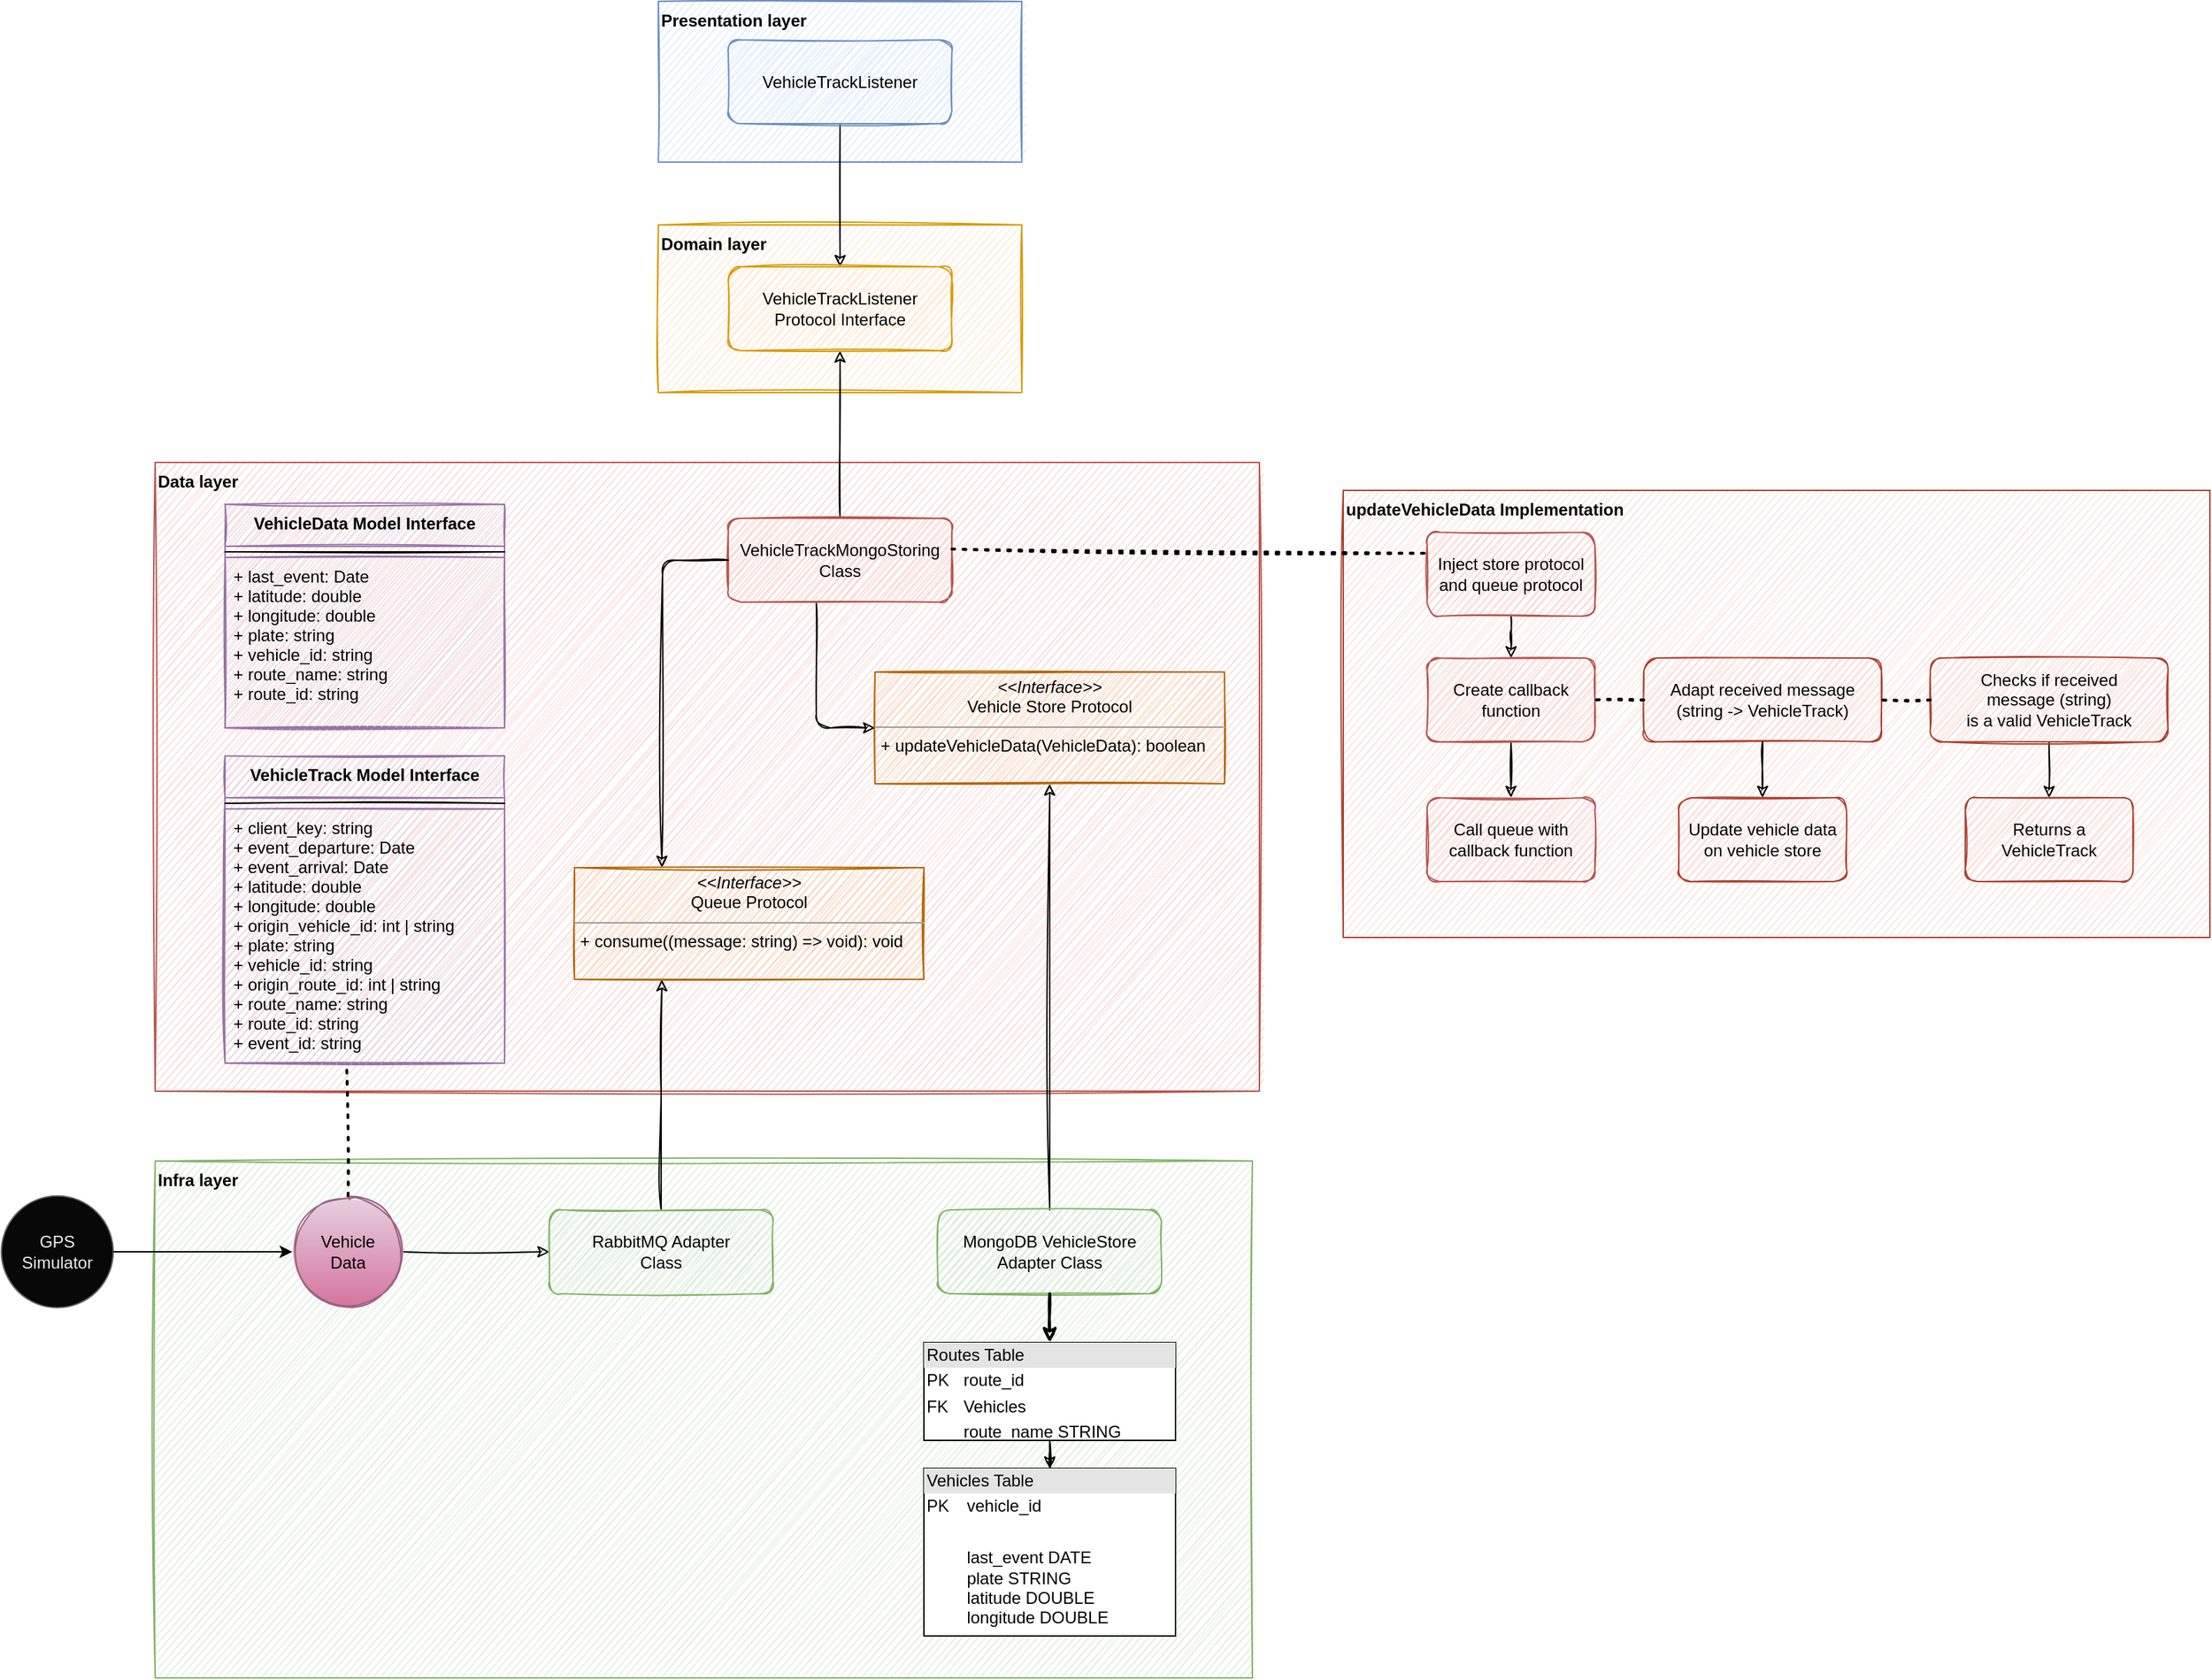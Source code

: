 <mxfile version="14.6.13" type="device"><diagram id="qqTgXX-lod0N1JQr6lEf" name="Page-1"><mxGraphModel dx="2444" dy="2011" grid="1" gridSize="10" guides="1" tooltips="1" connect="1" arrows="1" fold="1" page="1" pageScale="1" pageWidth="850" pageHeight="1100" math="0" shadow="0"><root><mxCell id="0"/><mxCell id="1" parent="0"/><mxCell id="cQD6-N8akfwKFiLABVhh-41" value="&lt;span style=&quot;color: rgb(8 , 8 , 8)&quot;&gt;updateVehicleData Implementation&lt;/span&gt;" style="rounded=0;whiteSpace=wrap;html=1;align=left;verticalAlign=top;sketch=1;fillColor=#fad9d5;strokeColor=#ae4132;fontStyle=1" vertex="1" parent="1"><mxGeometry x="810" y="340" width="620" height="320" as="geometry"/></mxCell><mxCell id="cQD6-N8akfwKFiLABVhh-24" value="Infra layer" style="rounded=0;whiteSpace=wrap;html=1;align=left;verticalAlign=top;sketch=1;fillColor=#d5e8d4;strokeColor=#82b366;fontStyle=1" vertex="1" parent="1"><mxGeometry x="-40" y="820" width="785" height="370" as="geometry"/></mxCell><mxCell id="cQD6-N8akfwKFiLABVhh-23" value="Presentation layer" style="rounded=0;whiteSpace=wrap;html=1;align=left;verticalAlign=top;sketch=1;fillColor=#dae8fc;strokeColor=#6c8ebf;fontStyle=1" vertex="1" parent="1"><mxGeometry x="320" y="-10" width="260" height="115" as="geometry"/></mxCell><mxCell id="cQD6-N8akfwKFiLABVhh-22" value="Domain layer" style="rounded=0;whiteSpace=wrap;html=1;align=left;verticalAlign=top;sketch=1;fillColor=#ffe6cc;strokeColor=#d79b00;fontStyle=1" vertex="1" parent="1"><mxGeometry x="320" y="150" width="260" height="120" as="geometry"/></mxCell><mxCell id="cQD6-N8akfwKFiLABVhh-20" value="Data layer" style="rounded=0;whiteSpace=wrap;html=1;align=left;verticalAlign=top;sketch=1;fillColor=#f8cecc;strokeColor=#b85450;fontStyle=1" vertex="1" parent="1"><mxGeometry x="-40" y="320" width="790" height="450" as="geometry"/></mxCell><mxCell id="cQD6-N8akfwKFiLABVhh-1" value="VehicleTrack Model Interface" style="swimlane;fontStyle=1;align=center;verticalAlign=top;childLayout=stackLayout;horizontal=1;startSize=30;horizontalStack=0;resizeParent=1;resizeParentMax=0;resizeLast=0;collapsible=1;marginBottom=0;direction=east;sketch=1;fillColor=#e1d5e7;strokeColor=#9673a6;" vertex="1" parent="1"><mxGeometry x="10" y="530" width="200" height="220" as="geometry"><mxRectangle x="280" y="260" width="110" height="26" as="alternateBounds"/></mxGeometry></mxCell><mxCell id="cQD6-N8akfwKFiLABVhh-3" value="" style="line;strokeWidth=1;fillColor=none;align=left;verticalAlign=middle;spacingTop=-1;spacingLeft=3;spacingRight=3;rotatable=0;labelPosition=right;points=[];portConstraint=eastwest;sketch=1;" vertex="1" parent="cQD6-N8akfwKFiLABVhh-1"><mxGeometry y="30" width="200" height="8" as="geometry"/></mxCell><mxCell id="cQD6-N8akfwKFiLABVhh-2" value="+ client_key: string&#10;+ event_departure: Date&#10;+ event_arrival: Date&#10;+ latitude: double&#10;+ longitude: double&#10;+ origin_vehicle_id: int | string&#10;+ plate: string&#10;+ vehicle_id: string&#10;+ origin_route_id: int | string&#10;+ route_name: string&#10;+ route_id: string&#10;+ event_id: string" style="text;strokeColor=#9673a6;fillColor=#e1d5e7;align=left;verticalAlign=top;spacingLeft=4;spacingRight=4;overflow=hidden;rotatable=0;points=[[0,0.5],[1,0.5]];portConstraint=eastwest;sketch=1;" vertex="1" parent="cQD6-N8akfwKFiLABVhh-1"><mxGeometry y="38" width="200" height="182" as="geometry"/></mxCell><mxCell id="cQD6-N8akfwKFiLABVhh-14" value="" style="edgeStyle=orthogonalEdgeStyle;rounded=0;orthogonalLoop=1;jettySize=auto;html=1;sketch=1;" edge="1" parent="1" source="cQD6-N8akfwKFiLABVhh-7" target="cQD6-N8akfwKFiLABVhh-13"><mxGeometry relative="1" as="geometry"/></mxCell><mxCell id="cQD6-N8akfwKFiLABVhh-7" value="VehicleTrackListener" style="rounded=1;whiteSpace=wrap;html=1;sketch=1;fillColor=#dae8fc;strokeColor=#6c8ebf;" vertex="1" parent="1"><mxGeometry x="370" y="17.5" width="160" height="60" as="geometry"/></mxCell><mxCell id="cQD6-N8akfwKFiLABVhh-15" value="" style="edgeStyle=orthogonalEdgeStyle;rounded=0;orthogonalLoop=1;jettySize=auto;html=1;sketch=1;" edge="1" parent="1" source="cQD6-N8akfwKFiLABVhh-8" target="cQD6-N8akfwKFiLABVhh-13"><mxGeometry relative="1" as="geometry"/></mxCell><mxCell id="cQD6-N8akfwKFiLABVhh-8" value="VehicleTrackMongoStoring&lt;br&gt;Class" style="rounded=1;whiteSpace=wrap;html=1;sketch=1;fillColor=#f8cecc;strokeColor=#b85450;" vertex="1" parent="1"><mxGeometry x="370" y="360" width="160" height="60" as="geometry"/></mxCell><mxCell id="cQD6-N8akfwKFiLABVhh-18" value="" style="edgeStyle=orthogonalEdgeStyle;rounded=0;orthogonalLoop=1;jettySize=auto;html=1;sketch=1;entryX=0.5;entryY=1;entryDx=0;entryDy=0;" edge="1" parent="1" source="cQD6-N8akfwKFiLABVhh-9" target="cQD6-N8akfwKFiLABVhh-53"><mxGeometry relative="1" as="geometry"/></mxCell><mxCell id="cQD6-N8akfwKFiLABVhh-9" value="MongoDB VehicleStore Adapter Class" style="rounded=1;whiteSpace=wrap;html=1;sketch=1;fillColor=#d5e8d4;strokeColor=#82b366;" vertex="1" parent="1"><mxGeometry x="520" y="855" width="160" height="60" as="geometry"/></mxCell><mxCell id="cQD6-N8akfwKFiLABVhh-19" value="" style="edgeStyle=orthogonalEdgeStyle;rounded=0;orthogonalLoop=1;jettySize=auto;html=1;sketch=1;entryX=0.25;entryY=1;entryDx=0;entryDy=0;" edge="1" parent="1" source="cQD6-N8akfwKFiLABVhh-10" target="cQD6-N8akfwKFiLABVhh-68"><mxGeometry relative="1" as="geometry"/></mxCell><mxCell id="cQD6-N8akfwKFiLABVhh-10" value="RabbitMQ Adapter&lt;br&gt;Class" style="rounded=1;whiteSpace=wrap;html=1;sketch=1;fillColor=#d5e8d4;strokeColor=#82b366;" vertex="1" parent="1"><mxGeometry x="242" y="855" width="160" height="60" as="geometry"/></mxCell><mxCell id="cQD6-N8akfwKFiLABVhh-13" value="VehicleTrackListener Protocol Interface" style="rounded=1;whiteSpace=wrap;html=1;sketch=1;fillColor=#ffe6cc;strokeColor=#d79b00;" vertex="1" parent="1"><mxGeometry x="370" y="180" width="160" height="60" as="geometry"/></mxCell><mxCell id="cQD6-N8akfwKFiLABVhh-16" value="" style="endArrow=classic;html=1;exitX=0.394;exitY=1.017;exitDx=0;exitDy=0;entryX=0;entryY=0.5;entryDx=0;entryDy=0;exitPerimeter=0;sketch=1;" edge="1" parent="1" source="cQD6-N8akfwKFiLABVhh-8" target="cQD6-N8akfwKFiLABVhh-53"><mxGeometry width="50" height="50" relative="1" as="geometry"><mxPoint x="310" y="480" as="sourcePoint"/><mxPoint x="360" y="430" as="targetPoint"/><Array as="points"><mxPoint x="433" y="510"/></Array></mxGeometry></mxCell><mxCell id="cQD6-N8akfwKFiLABVhh-17" value="" style="endArrow=classic;html=1;exitX=0;exitY=0.5;exitDx=0;exitDy=0;entryX=0.25;entryY=0;entryDx=0;entryDy=0;sketch=1;" edge="1" parent="1" source="cQD6-N8akfwKFiLABVhh-8" target="cQD6-N8akfwKFiLABVhh-68"><mxGeometry width="50" height="50" relative="1" as="geometry"><mxPoint x="380" y="440" as="sourcePoint"/><mxPoint x="330" y="500" as="targetPoint"/><Array as="points"><mxPoint x="323" y="390"/></Array></mxGeometry></mxCell><mxCell id="cQD6-N8akfwKFiLABVhh-25" value="Vehicle&lt;br&gt;Data" style="ellipse;whiteSpace=wrap;html=1;aspect=fixed;sketch=1;fillColor=#e6d0de;strokeColor=#996185;gradientColor=#d5739d;" vertex="1" parent="1"><mxGeometry x="58" y="845" width="80" height="80" as="geometry"/></mxCell><mxCell id="cQD6-N8akfwKFiLABVhh-27" value="" style="endArrow=none;dashed=1;html=1;dashPattern=1 3;strokeWidth=2;entryX=0.435;entryY=1.008;entryDx=0;entryDy=0;entryPerimeter=0;exitX=0.5;exitY=0;exitDx=0;exitDy=0;sketch=1;" edge="1" parent="1" source="cQD6-N8akfwKFiLABVhh-25" target="cQD6-N8akfwKFiLABVhh-2"><mxGeometry width="50" height="50" relative="1" as="geometry"><mxPoint x="60" y="440" as="sourcePoint"/><mxPoint x="110" y="390" as="targetPoint"/></mxGeometry></mxCell><mxCell id="cQD6-N8akfwKFiLABVhh-28" value="" style="endArrow=classic;html=1;exitX=1;exitY=0.5;exitDx=0;exitDy=0;sketch=1;entryX=0;entryY=0.5;entryDx=0;entryDy=0;" edge="1" parent="1" source="cQD6-N8akfwKFiLABVhh-25" target="cQD6-N8akfwKFiLABVhh-10"><mxGeometry width="50" height="50" relative="1" as="geometry"><mxPoint x="310" y="570" as="sourcePoint"/><mxPoint x="370" y="590" as="targetPoint"/><Array as="points"/></mxGeometry></mxCell><mxCell id="cQD6-N8akfwKFiLABVhh-34" value="" style="edgeStyle=orthogonalEdgeStyle;rounded=0;orthogonalLoop=1;jettySize=auto;html=1;entryX=0.5;entryY=0;entryDx=0;entryDy=0;sketch=1;" edge="1" parent="1" source="cQD6-N8akfwKFiLABVhh-29" target="cQD6-N8akfwKFiLABVhh-30"><mxGeometry relative="1" as="geometry"/></mxCell><mxCell id="cQD6-N8akfwKFiLABVhh-29" value="Inject store protocol and queue protocol" style="rounded=1;whiteSpace=wrap;html=1;sketch=1;fillColor=#f8cecc;strokeColor=#b85450;" vertex="1" parent="1"><mxGeometry x="870" y="370" width="120" height="60" as="geometry"/></mxCell><mxCell id="cQD6-N8akfwKFiLABVhh-35" value="" style="edgeStyle=orthogonalEdgeStyle;rounded=0;orthogonalLoop=1;jettySize=auto;html=1;sketch=1;" edge="1" parent="1" source="cQD6-N8akfwKFiLABVhh-30" target="cQD6-N8akfwKFiLABVhh-31"><mxGeometry relative="1" as="geometry"/></mxCell><mxCell id="cQD6-N8akfwKFiLABVhh-30" value="Create callback function" style="rounded=1;whiteSpace=wrap;html=1;sketch=1;fillColor=#f8cecc;strokeColor=#b85450;" vertex="1" parent="1"><mxGeometry x="870" y="460" width="120" height="60" as="geometry"/></mxCell><mxCell id="cQD6-N8akfwKFiLABVhh-31" value="Call queue with callback function" style="rounded=1;whiteSpace=wrap;html=1;sketch=1;fillColor=#f8cecc;strokeColor=#b85450;" vertex="1" parent="1"><mxGeometry x="870" y="560" width="120" height="60" as="geometry"/></mxCell><mxCell id="cQD6-N8akfwKFiLABVhh-32" value="Adapt received message &lt;br&gt;(string -&amp;gt; VehicleTrack)" style="rounded=1;whiteSpace=wrap;html=1;sketch=1;fillColor=#fad9d5;strokeColor=#ae4132;" vertex="1" parent="1"><mxGeometry x="1025" y="460" width="170" height="60" as="geometry"/></mxCell><mxCell id="cQD6-N8akfwKFiLABVhh-33" value="Update vehicle data&lt;br&gt;on vehicle store" style="rounded=1;whiteSpace=wrap;html=1;sketch=1;fillColor=#fad9d5;strokeColor=#ae4132;" vertex="1" parent="1"><mxGeometry x="1050" y="560" width="120" height="60" as="geometry"/></mxCell><mxCell id="cQD6-N8akfwKFiLABVhh-38" value="" style="endArrow=none;dashed=1;html=1;dashPattern=1 3;strokeWidth=2;exitX=0;exitY=0.5;exitDx=0;exitDy=0;entryX=1;entryY=0.5;entryDx=0;entryDy=0;sketch=1;" edge="1" parent="1" source="cQD6-N8akfwKFiLABVhh-32" target="cQD6-N8akfwKFiLABVhh-30"><mxGeometry width="50" height="50" relative="1" as="geometry"><mxPoint x="560" y="570" as="sourcePoint"/><mxPoint x="610" y="520" as="targetPoint"/></mxGeometry></mxCell><mxCell id="cQD6-N8akfwKFiLABVhh-40" value="" style="endArrow=classic;html=1;exitX=0.5;exitY=1;exitDx=0;exitDy=0;entryX=0.5;entryY=0;entryDx=0;entryDy=0;sketch=1;" edge="1" parent="1" source="cQD6-N8akfwKFiLABVhh-32" target="cQD6-N8akfwKFiLABVhh-33"><mxGeometry width="50" height="50" relative="1" as="geometry"><mxPoint x="560" y="570" as="sourcePoint"/><mxPoint x="610" y="520" as="targetPoint"/></mxGeometry></mxCell><mxCell id="cQD6-N8akfwKFiLABVhh-42" value="" style="endArrow=none;dashed=1;html=1;dashPattern=1 3;strokeWidth=2;exitX=1;exitY=0.367;exitDx=0;exitDy=0;entryX=0;entryY=0.25;entryDx=0;entryDy=0;exitPerimeter=0;sketch=1;" edge="1" parent="1" source="cQD6-N8akfwKFiLABVhh-8" target="cQD6-N8akfwKFiLABVhh-29"><mxGeometry width="50" height="50" relative="1" as="geometry"><mxPoint x="530" y="500" as="sourcePoint"/><mxPoint x="580" y="450" as="targetPoint"/></mxGeometry></mxCell><mxCell id="cQD6-N8akfwKFiLABVhh-48" value="" style="edgeStyle=orthogonalEdgeStyle;rounded=0;sketch=1;orthogonalLoop=1;jettySize=auto;html=1;startArrow=none;startFill=0;endArrow=classic;endFill=1;" edge="1" parent="1" source="cQD6-N8akfwKFiLABVhh-43" target="cQD6-N8akfwKFiLABVhh-44"><mxGeometry relative="1" as="geometry"/></mxCell><mxCell id="cQD6-N8akfwKFiLABVhh-43" value="&lt;div style=&quot;box-sizing: border-box ; width: 100% ; background: #e4e4e4 ; padding: 2px&quot;&gt;Routes Table&lt;/div&gt;&lt;table style=&quot;width: 100% ; font-size: 1em&quot; cellpadding=&quot;2&quot; cellspacing=&quot;0&quot;&gt;&lt;tbody&gt;&lt;tr&gt;&lt;td&gt;PK&lt;/td&gt;&lt;td&gt;route_id&lt;/td&gt;&lt;/tr&gt;&lt;tr&gt;&lt;td&gt;FK&lt;/td&gt;&lt;td&gt;Vehicles&lt;/td&gt;&lt;/tr&gt;&lt;tr&gt;&lt;td&gt;&lt;/td&gt;&lt;td&gt;route_name STRING&lt;/td&gt;&lt;/tr&gt;&lt;/tbody&gt;&lt;/table&gt;" style="verticalAlign=top;align=left;overflow=fill;html=1;" vertex="1" parent="1"><mxGeometry x="510" y="950" width="180" height="70" as="geometry"/></mxCell><mxCell id="cQD6-N8akfwKFiLABVhh-44" value="&lt;div style=&quot;box-sizing: border-box ; width: 100% ; background: #e4e4e4 ; padding: 2px&quot;&gt;Vehicles Table&lt;/div&gt;&lt;table style=&quot;width: 100% ; font-size: 1em&quot; cellpadding=&quot;2&quot; cellspacing=&quot;0&quot;&gt;&lt;tbody&gt;&lt;tr&gt;&lt;td&gt;PK&lt;/td&gt;&lt;td&gt;vehicle_id&lt;/td&gt;&lt;/tr&gt;&lt;tr&gt;&lt;td&gt;&lt;br&gt;&lt;/td&gt;&lt;td&gt;&lt;br&gt;&lt;/td&gt;&lt;/tr&gt;&lt;tr&gt;&lt;td&gt;&lt;br&gt;&lt;/td&gt;&lt;td&gt;last_event DATE&lt;br&gt;plate STRING&lt;br&gt;latitude DOUBLE&lt;br&gt;longitude DOUBLE&lt;/td&gt;&lt;/tr&gt;&lt;/tbody&gt;&lt;/table&gt;" style="verticalAlign=top;align=left;overflow=fill;html=1;" vertex="1" parent="1"><mxGeometry x="510" y="1040" width="180" height="120" as="geometry"/></mxCell><mxCell id="cQD6-N8akfwKFiLABVhh-50" value="" style="endArrow=none;html=1;strokeWidth=2;entryX=0.5;entryY=1;entryDx=0;entryDy=0;exitX=0.5;exitY=0;exitDx=0;exitDy=0;endFill=0;startArrow=classic;startFill=1;sketch=1;" edge="1" parent="1" source="cQD6-N8akfwKFiLABVhh-43" target="cQD6-N8akfwKFiLABVhh-9"><mxGeometry width="50" height="50" relative="1" as="geometry"><mxPoint x="390" y="1170" as="sourcePoint"/><mxPoint x="440" y="1120" as="targetPoint"/><Array as="points"/></mxGeometry></mxCell><mxCell id="cQD6-N8akfwKFiLABVhh-51" value="GPS&lt;br&gt;Simulator" style="ellipse;whiteSpace=wrap;html=1;aspect=fixed;strokeColor=#666666;fillColor=#080808;fontColor=#EDEDED;" vertex="1" parent="1"><mxGeometry x="-150" y="845" width="80" height="80" as="geometry"/></mxCell><mxCell id="cQD6-N8akfwKFiLABVhh-52" value="" style="endArrow=classic;html=1;exitX=1;exitY=0.5;exitDx=0;exitDy=0;entryX=0;entryY=0.5;entryDx=0;entryDy=0;" edge="1" parent="1" source="cQD6-N8akfwKFiLABVhh-51" target="cQD6-N8akfwKFiLABVhh-25"><mxGeometry width="50" height="50" relative="1" as="geometry"><mxPoint x="30" y="810" as="sourcePoint"/><mxPoint x="80" y="760" as="targetPoint"/></mxGeometry></mxCell><mxCell id="cQD6-N8akfwKFiLABVhh-53" value="&lt;p style=&quot;margin: 0px ; margin-top: 4px ; text-align: center&quot;&gt;&lt;i&gt;&amp;lt;&amp;lt;Interface&amp;gt;&amp;gt;&lt;/i&gt;&lt;br&gt;&lt;span&gt;Vehicle Store Protocol&lt;/span&gt;&lt;br&gt;&lt;/p&gt;&lt;hr size=&quot;1&quot;&gt;&lt;p style=&quot;margin: 0px ; margin-left: 4px&quot;&gt;&lt;span&gt;+ updateVehicleData(VehicleData): boolean&lt;/span&gt;&lt;/p&gt;&lt;p style=&quot;margin: 0px ; margin-left: 4px&quot;&gt;&lt;br&gt;&lt;/p&gt;" style="verticalAlign=top;align=left;overflow=fill;fontSize=12;fontFamily=Helvetica;html=1;fillColor=#fad7ac;strokeColor=#b46504;sketch=1;" vertex="1" parent="1"><mxGeometry x="475" y="470" width="250" height="80" as="geometry"/></mxCell><mxCell id="cQD6-N8akfwKFiLABVhh-55" value="VehicleData Model Interface" style="swimlane;fontStyle=1;align=center;verticalAlign=top;childLayout=stackLayout;horizontal=1;startSize=30;horizontalStack=0;resizeParent=1;resizeParentMax=0;resizeLast=0;collapsible=1;marginBottom=0;direction=east;sketch=1;fillColor=#e1d5e7;strokeColor=#9673a6;" vertex="1" parent="1"><mxGeometry x="10" y="350" width="200" height="160" as="geometry"><mxRectangle x="280" y="260" width="110" height="26" as="alternateBounds"/></mxGeometry></mxCell><mxCell id="cQD6-N8akfwKFiLABVhh-56" value="" style="line;strokeWidth=1;fillColor=none;align=left;verticalAlign=middle;spacingTop=-1;spacingLeft=3;spacingRight=3;rotatable=0;labelPosition=right;points=[];portConstraint=eastwest;sketch=1;" vertex="1" parent="cQD6-N8akfwKFiLABVhh-55"><mxGeometry y="30" width="200" height="8" as="geometry"/></mxCell><mxCell id="cQD6-N8akfwKFiLABVhh-57" value="+ last_event: Date&#10;+ latitude: double&#10;+ longitude: double&#10;+ plate: string&#10;+ vehicle_id: string&#10;+ route_name: string&#10;+ route_id: string" style="text;strokeColor=#9673a6;fillColor=#e1d5e7;align=left;verticalAlign=top;spacingLeft=4;spacingRight=4;overflow=hidden;rotatable=0;points=[[0,0.5],[1,0.5]];portConstraint=eastwest;sketch=1;" vertex="1" parent="cQD6-N8akfwKFiLABVhh-55"><mxGeometry y="38" width="200" height="122" as="geometry"/></mxCell><mxCell id="cQD6-N8akfwKFiLABVhh-67" value="" style="edgeStyle=orthogonalEdgeStyle;rounded=0;sketch=1;orthogonalLoop=1;jettySize=auto;html=1;fontColor=#080808;startArrow=none;startFill=0;endArrow=classic;endFill=1;" edge="1" parent="1" source="cQD6-N8akfwKFiLABVhh-62" target="cQD6-N8akfwKFiLABVhh-65"><mxGeometry relative="1" as="geometry"/></mxCell><mxCell id="cQD6-N8akfwKFiLABVhh-62" value="Checks if received &lt;br&gt;message (string) &lt;br&gt;is a valid VehicleTrack" style="rounded=1;whiteSpace=wrap;html=1;sketch=1;fillColor=#fad9d5;strokeColor=#ae4132;" vertex="1" parent="1"><mxGeometry x="1230" y="460" width="170" height="60" as="geometry"/></mxCell><mxCell id="cQD6-N8akfwKFiLABVhh-64" value="" style="endArrow=none;dashed=1;html=1;dashPattern=1 3;strokeWidth=2;exitX=0;exitY=0.5;exitDx=0;exitDy=0;entryX=1;entryY=0.5;entryDx=0;entryDy=0;sketch=1;" edge="1" parent="1" source="cQD6-N8akfwKFiLABVhh-62" target="cQD6-N8akfwKFiLABVhh-32"><mxGeometry width="50" height="50" relative="1" as="geometry"><mxPoint x="1035" y="500" as="sourcePoint"/><mxPoint x="1000" y="500" as="targetPoint"/></mxGeometry></mxCell><mxCell id="cQD6-N8akfwKFiLABVhh-65" value="Returns a&lt;br&gt;VehicleTrack" style="rounded=1;whiteSpace=wrap;html=1;sketch=1;fillColor=#fad9d5;strokeColor=#ae4132;" vertex="1" parent="1"><mxGeometry x="1255" y="560" width="120" height="60" as="geometry"/></mxCell><mxCell id="cQD6-N8akfwKFiLABVhh-68" value="&lt;p style=&quot;margin: 0px ; margin-top: 4px ; text-align: center&quot;&gt;&lt;i&gt;&amp;lt;&amp;lt;Interface&amp;gt;&amp;gt;&lt;/i&gt;&lt;br&gt;&lt;span&gt;Queue Protocol&lt;/span&gt;&lt;br&gt;&lt;/p&gt;&lt;hr size=&quot;1&quot;&gt;&lt;p style=&quot;margin: 0px ; margin-left: 4px&quot;&gt;&lt;span&gt;+ consume((message: string) =&amp;gt; void): void&lt;/span&gt;&lt;/p&gt;&lt;p style=&quot;margin: 0px ; margin-left: 4px&quot;&gt;&lt;br&gt;&lt;/p&gt;" style="verticalAlign=top;align=left;overflow=fill;fontSize=12;fontFamily=Helvetica;html=1;fillColor=#fad7ac;strokeColor=#b46504;sketch=1;" vertex="1" parent="1"><mxGeometry x="260" y="610" width="250" height="80" as="geometry"/></mxCell></root></mxGraphModel></diagram></mxfile>